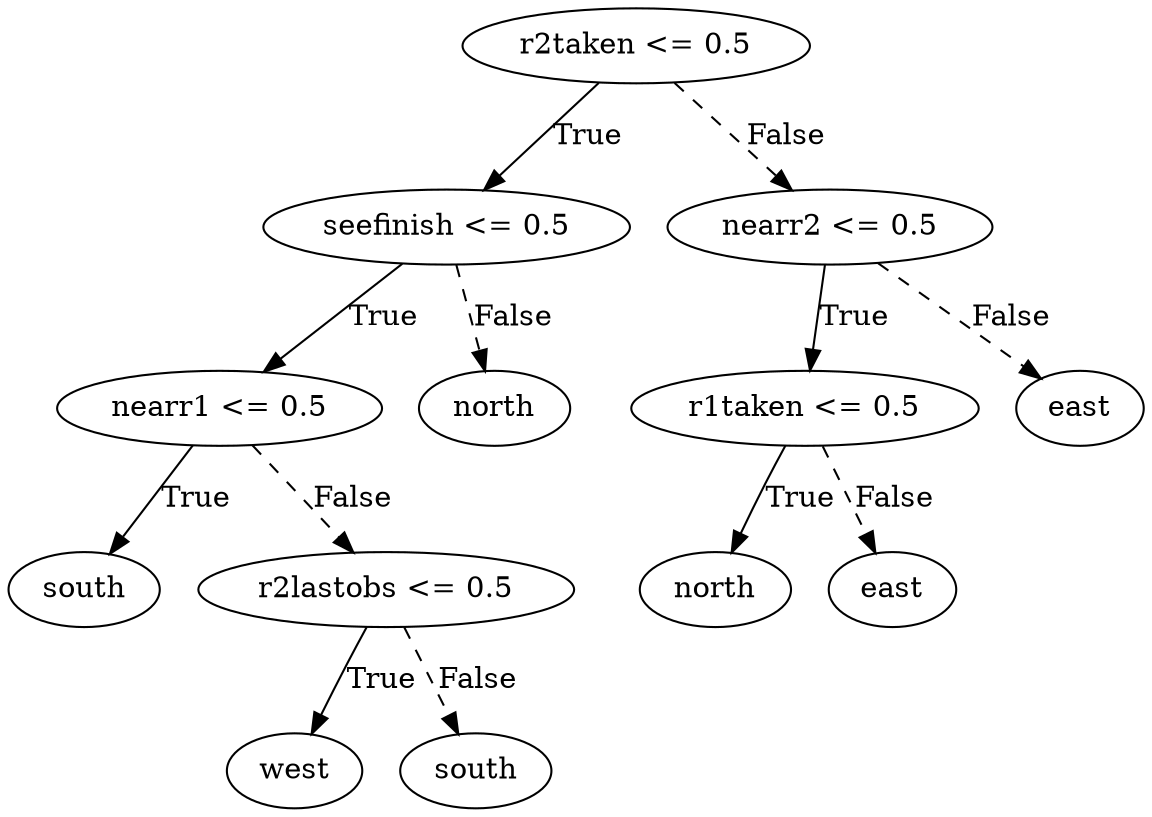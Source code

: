 digraph {
0 [label="r2taken <= 0.5"];
1 [label="seefinish <= 0.5"];
2 [label="nearr1 <= 0.5"];
3 [label="south"];
2 -> 3 [label="True"];
4 [label="r2lastobs <= 0.5"];
5 [label="west"];
4 -> 5 [label="True"];
6 [label="south"];
4 -> 6 [style="dashed", label="False"];
2 -> 4 [style="dashed", label="False"];
1 -> 2 [label="True"];
7 [label="north"];
1 -> 7 [style="dashed", label="False"];
0 -> 1 [label="True"];
8 [label="nearr2 <= 0.5"];
9 [label="r1taken <= 0.5"];
10 [label="north"];
9 -> 10 [label="True"];
11 [label="east"];
9 -> 11 [style="dashed", label="False"];
8 -> 9 [label="True"];
12 [label="east"];
8 -> 12 [style="dashed", label="False"];
0 -> 8 [style="dashed", label="False"];

}